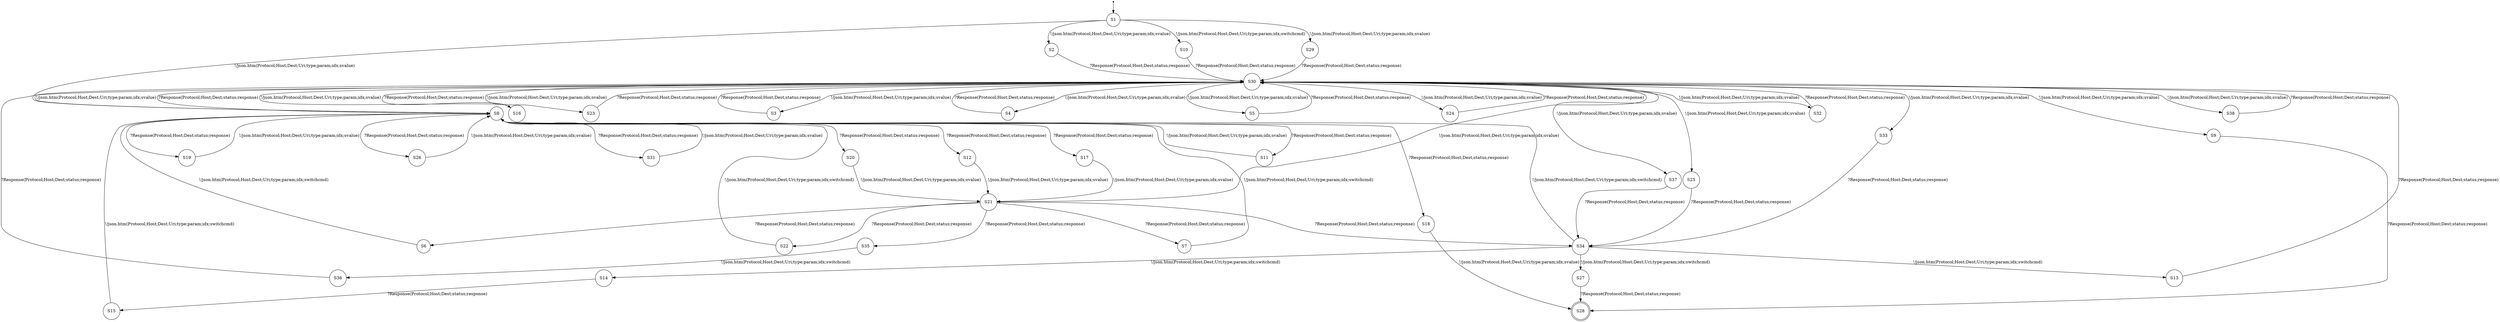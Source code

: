 digraph LTS {
S00[shape=point]
S1[label=S1,shape=circle];
S2[label=S2,shape=circle];
S3[label=S3,shape=circle];
S4[label=S4,shape=circle];
S5[label=S5,shape=circle];
S6[label=S6,shape=circle];
S7[label=S7,shape=circle];
S8[label=S8,shape=circle];
S9[label=S9,shape=circle];
S10[label=S10,shape=circle];
S11[label=S11,shape=circle];
S12[label=S12,shape=circle];
S13[label=S13,shape=circle];
S14[label=S14,shape=circle];
S15[label=S15,shape=circle];
S16[label=S16,shape=circle];
S17[label=S17,shape=circle];
S18[label=S18,shape=circle];
S19[label=S19,shape=circle];
S20[label=S20,shape=circle];
S21[label=S21,shape=circle];
S22[label=S22,shape=circle];
S23[label=S23,shape=circle];
S24[label=S24,shape=circle];
S25[label=S25,shape=circle];
S26[label=S26,shape=circle];
S27[label=S27,shape=circle];
S28[label=S28,shape=doublecircle];
S29[label=S29,shape=circle];
S30[label=S30,shape=circle];
S31[label=S31,shape=circle];
S32[label=S32,shape=circle];
S33[label=S33,shape=circle];
S34[label=S34,shape=circle];
S35[label=S35,shape=circle];
S36[label=S36,shape=circle];
S37[label=S37,shape=circle];
S38[label=S38,shape=circle];
S00 -> S1
S1 -> S2[label ="!/json.htm(Protocol;Host;Dest;Uri;type;param;idx;svalue)"];
S1 -> S8[label ="!/json.htm(Protocol;Host;Dest;Uri;type;param;idx;svalue)"];
S1 -> S10[label ="!/json.htm(Protocol;Host;Dest;Uri;type;param;idx;switchcmd)"];
S1 -> S29[label ="!/json.htm(Protocol;Host;Dest;Uri;type;param;idx;svalue)"];
S2 -> S30[label ="?Response(Protocol;Host;Dest;status;response)"];
S3 -> S30[label ="?Response(Protocol;Host;Dest;status;response)"];
S4 -> S30[label ="?Response(Protocol;Host;Dest;status;response)"];
S5 -> S30[label ="?Response(Protocol;Host;Dest;status;response)"];
S6 -> S8[label ="!/json.htm(Protocol;Host;Dest;Uri;type;param;idx;switchcmd)"];
S7 -> S8[label ="!/json.htm(Protocol;Host;Dest;Uri;type;param;idx;switchcmd)"];
S8 -> S11[label ="?Response(Protocol;Host;Dest;status;response)"];
S8 -> S12[label ="?Response(Protocol;Host;Dest;status;response)"];
S8 -> S17[label ="?Response(Protocol;Host;Dest;status;response)"];
S8 -> S18[label ="?Response(Protocol;Host;Dest;status;response)"];
S8 -> S19[label ="?Response(Protocol;Host;Dest;status;response)"];
S8 -> S20[label ="?Response(Protocol;Host;Dest;status;response)"];
S8 -> S26[label ="?Response(Protocol;Host;Dest;status;response)"];
S8 -> S30[label ="?Response(Protocol;Host;Dest;status;response)"];
S8 -> S31[label ="?Response(Protocol;Host;Dest;status;response)"];
S9 -> S28[label ="?Response(Protocol;Host;Dest;status;response)"];
S10 -> S30[label ="?Response(Protocol;Host;Dest;status;response)"];
S11 -> S8[label ="!/json.htm(Protocol;Host;Dest;Uri;type;param;idx;svalue)"];
S12 -> S21[label ="!/json.htm(Protocol;Host;Dest;Uri;type;param;idx;svalue)"];
S13 -> S30[label ="?Response(Protocol;Host;Dest;status;response)"];
S14 -> S15[label ="?Response(Protocol;Host;Dest;status;response)"];
S15 -> S8[label ="!/json.htm(Protocol;Host;Dest;Uri;type;param;idx;switchcmd)"];
S16 -> S30[label ="?Response(Protocol;Host;Dest;status;response)"];
S17 -> S21[label ="!/json.htm(Protocol;Host;Dest;Uri;type;param;idx;svalue)"];
S18 -> S28[label ="!/json.htm(Protocol;Host;Dest;Uri;type;param;idx;svalue)"];
S19 -> S8[label ="!/json.htm(Protocol;Host;Dest;Uri;type;param;idx;svalue)"];
S20 -> S21[label ="!/json.htm(Protocol;Host;Dest;Uri;type;param;idx;svalue)"];
S21 -> S6[label ="?Response(Protocol;Host;Dest;status;response)"];
S21 -> S7[label ="?Response(Protocol;Host;Dest;status;response)"];
S21 -> S22[label ="?Response(Protocol;Host;Dest;status;response)"];
S21 -> S34[label ="?Response(Protocol;Host;Dest;status;response)"];
S21 -> S35[label ="?Response(Protocol;Host;Dest;status;response)"];
S22 -> S8[label ="!/json.htm(Protocol;Host;Dest;Uri;type;param;idx;switchcmd)"];
S23 -> S30[label ="?Response(Protocol;Host;Dest;status;response)"];
S24 -> S30[label ="?Response(Protocol;Host;Dest;status;response)"];
S25 -> S34[label ="?Response(Protocol;Host;Dest;status;response)"];
S26 -> S8[label ="!/json.htm(Protocol;Host;Dest;Uri;type;param;idx;svalue)"];
S27 -> S28[label ="?Response(Protocol;Host;Dest;status;response)"];
S29 -> S30[label ="?Response(Protocol;Host;Dest;status;response)"];
S30 -> S3[label ="!/json.htm(Protocol;Host;Dest;Uri;type;param;idx;svalue)"];
S30 -> S4[label ="!/json.htm(Protocol;Host;Dest;Uri;type;param;idx;svalue)"];
S30 -> S5[label ="!/json.htm(Protocol;Host;Dest;Uri;type;param;idx;svalue)"];
S30 -> S8[label ="!/json.htm(Protocol;Host;Dest;Uri;type;param;idx;svalue)"];
S30 -> S9[label ="!/json.htm(Protocol;Host;Dest;Uri;type;param;idx;svalue)"];
S30 -> S16[label ="!/json.htm(Protocol;Host;Dest;Uri;type;param;idx;svalue)"];
S30 -> S21[label ="!/json.htm(Protocol;Host;Dest;Uri;type;param;idx;svalue)"];
S30 -> S23[label ="!/json.htm(Protocol;Host;Dest;Uri;type;param;idx;svalue)"];
S30 -> S24[label ="!/json.htm(Protocol;Host;Dest;Uri;type;param;idx;svalue)"];
S30 -> S25[label ="!/json.htm(Protocol;Host;Dest;Uri;type;param;idx;svalue)"];
S30 -> S32[label ="!/json.htm(Protocol;Host;Dest;Uri;type;param;idx;svalue)"];
S30 -> S33[label ="!/json.htm(Protocol;Host;Dest;Uri;type;param;idx;svalue)"];
S30 -> S37[label ="!/json.htm(Protocol;Host;Dest;Uri;type;param;idx;svalue)"];
S30 -> S38[label ="!/json.htm(Protocol;Host;Dest;Uri;type;param;idx;svalue)"];
S31 -> S8[label ="!/json.htm(Protocol;Host;Dest;Uri;type;param;idx;svalue)"];
S32 -> S30[label ="?Response(Protocol;Host;Dest;status;response)"];
S33 -> S34[label ="?Response(Protocol;Host;Dest;status;response)"];
S34 -> S8[label ="!/json.htm(Protocol;Host;Dest;Uri;type;param;idx;switchcmd)"];
S34 -> S13[label ="!/json.htm(Protocol;Host;Dest;Uri;type;param;idx;switchcmd)"];
S34 -> S14[label ="!/json.htm(Protocol;Host;Dest;Uri;type;param;idx;switchcmd)"];
S34 -> S27[label ="!/json.htm(Protocol;Host;Dest;Uri;type;param;idx;switchcmd)"];
S35 -> S36[label ="!/json.htm(Protocol;Host;Dest;Uri;type;param;idx;switchcmd)"];
S36 -> S30[label ="?Response(Protocol;Host;Dest;status;response)"];
S37 -> S34[label ="?Response(Protocol;Host;Dest;status;response)"];
S38 -> S30[label ="?Response(Protocol;Host;Dest;status;response)"];
}

